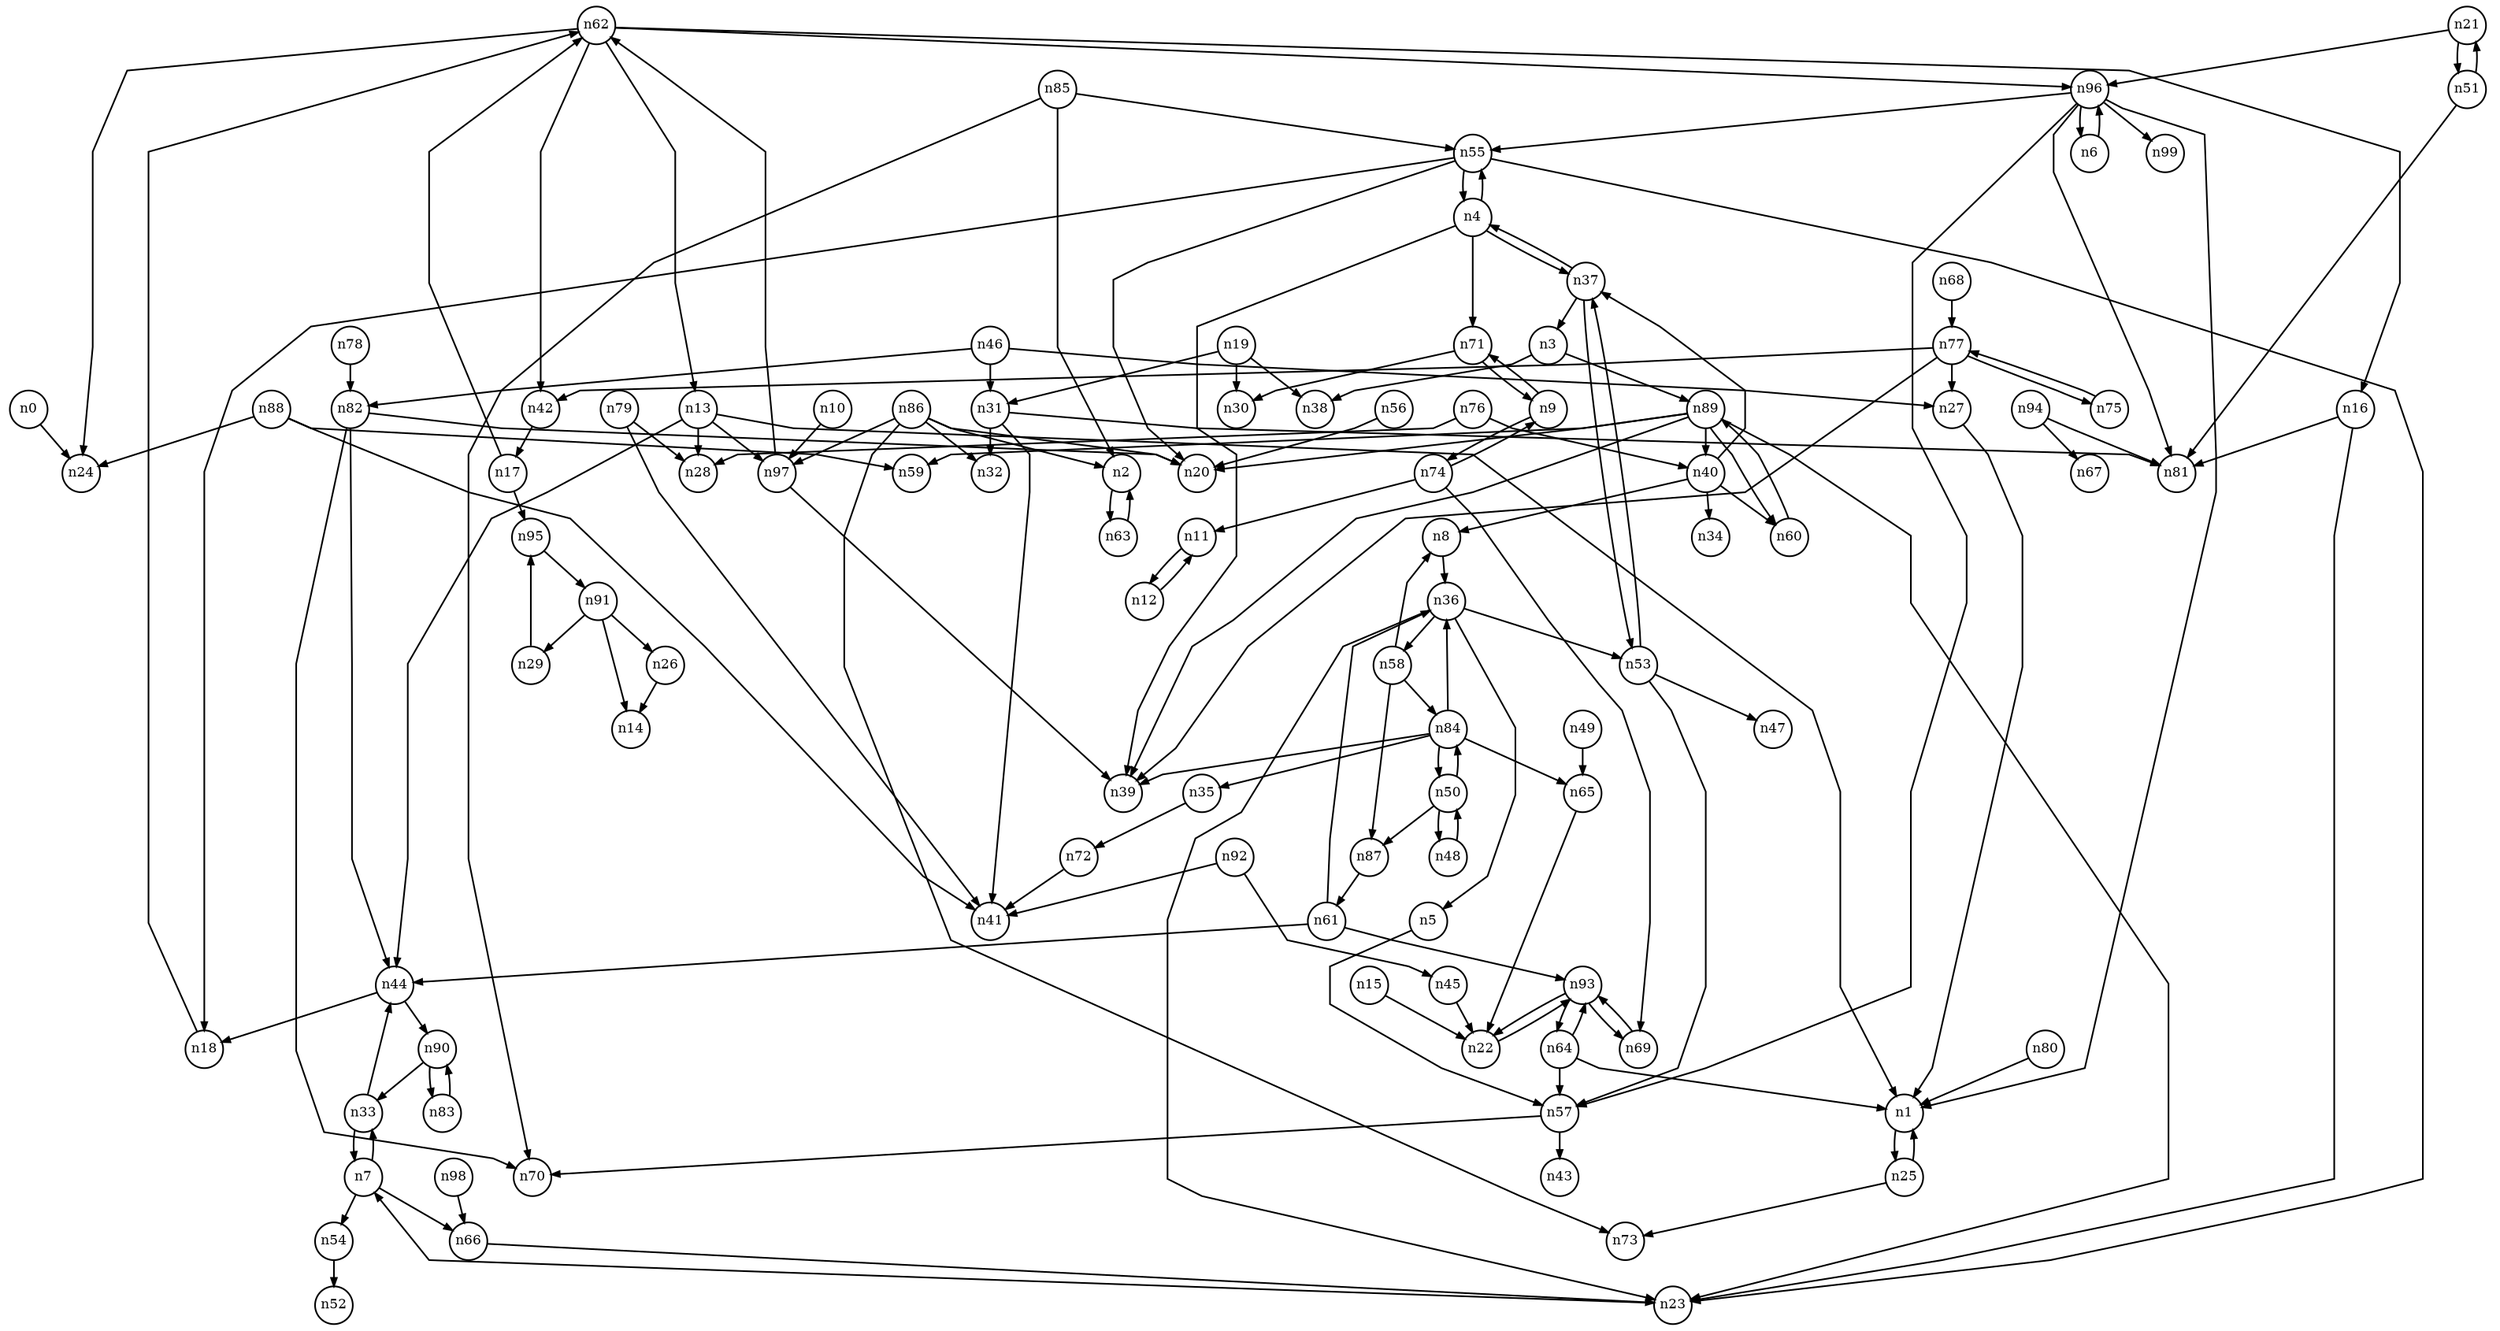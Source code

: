 digraph G{
splines=polyline;
ranksep=0.22;
nodesep=0.22;
nodesize=0.32;
fontsize=8
edge [arrowsize=0.5]
node [fontsize=8 shape=circle width=0.32 fixedsize=shape];

n0 -> n24
n3 -> n38
n3 -> n89
n37 -> n3
n37 -> n53
n37 -> n4
n4 -> n37
n4 -> n39
n4 -> n55
n4 -> n71
n55 -> n18
n55 -> n20
n55 -> n23
n55 -> n4
n71 -> n30
n71 -> n9
n57 -> n43
n57 -> n70
n5 -> n57
n33 -> n44
n33 -> n7
n7 -> n33
n7 -> n54
n7 -> n66
n54 -> n52
n66 -> n23
n9 -> n71
n9 -> n74
n74 -> n11
n74 -> n69
n74 -> n9
n97 -> n39
n97 -> n62
n10 -> n97
n12 -> n11
n11 -> n12
n1 -> n25
n13 -> n1
n13 -> n28
n13 -> n44
n13 -> n97
n44 -> n18
n44 -> n90
n22 -> n93
n15 -> n22
n23 -> n7
n16 -> n23
n16 -> n81
n95 -> n91
n17 -> n95
n17 -> n62
n19 -> n30
n19 -> n31
n19 -> n38
n31 -> n32
n31 -> n41
n31 -> n81
n96 -> n1
n96 -> n6
n96 -> n55
n96 -> n57
n96 -> n81
n96 -> n99
n21 -> n96
n21 -> n51
n25 -> n1
n25 -> n73
n26 -> n14
n27 -> n1
n29 -> n95
n72 -> n41
n35 -> n72
n36 -> n5
n36 -> n23
n36 -> n53
n36 -> n58
n53 -> n47
n53 -> n57
n53 -> n37
n58 -> n8
n58 -> n87
n58 -> n84
n8 -> n36
n40 -> n8
n40 -> n34
n40 -> n37
n40 -> n60
n42 -> n17
n18 -> n62
n45 -> n22
n46 -> n27
n46 -> n31
n46 -> n82
n82 -> n20
n82 -> n44
n82 -> n70
n65 -> n22
n49 -> n65
n48 -> n50
n50 -> n48
n50 -> n87
n50 -> n84
n87 -> n61
n51 -> n21
n51 -> n81
n56 -> n20
n89 -> n20
n89 -> n23
n89 -> n39
n89 -> n40
n89 -> n59
n89 -> n60
n60 -> n89
n61 -> n36
n61 -> n44
n61 -> n93
n93 -> n22
n93 -> n64
n93 -> n69
n62 -> n13
n62 -> n16
n62 -> n24
n62 -> n42
n62 -> n96
n2 -> n63
n63 -> n2
n64 -> n1
n64 -> n57
n64 -> n93
n77 -> n27
n77 -> n39
n77 -> n42
n77 -> n75
n68 -> n77
n69 -> n93
n76 -> n28
n76 -> n40
n75 -> n77
n78 -> n82
n79 -> n28
n79 -> n41
n80 -> n1
n84 -> n35
n84 -> n36
n84 -> n39
n84 -> n50
n84 -> n65
n85 -> n2
n85 -> n55
n85 -> n70
n86 -> n2
n86 -> n20
n86 -> n32
n86 -> n73
n86 -> n97
n88 -> n24
n88 -> n41
n88 -> n59
n90 -> n33
n90 -> n83
n83 -> n90
n91 -> n14
n91 -> n26
n91 -> n29
n92 -> n41
n92 -> n45
n94 -> n67
n94 -> n81
n6 -> n96
n98 -> n66
}

